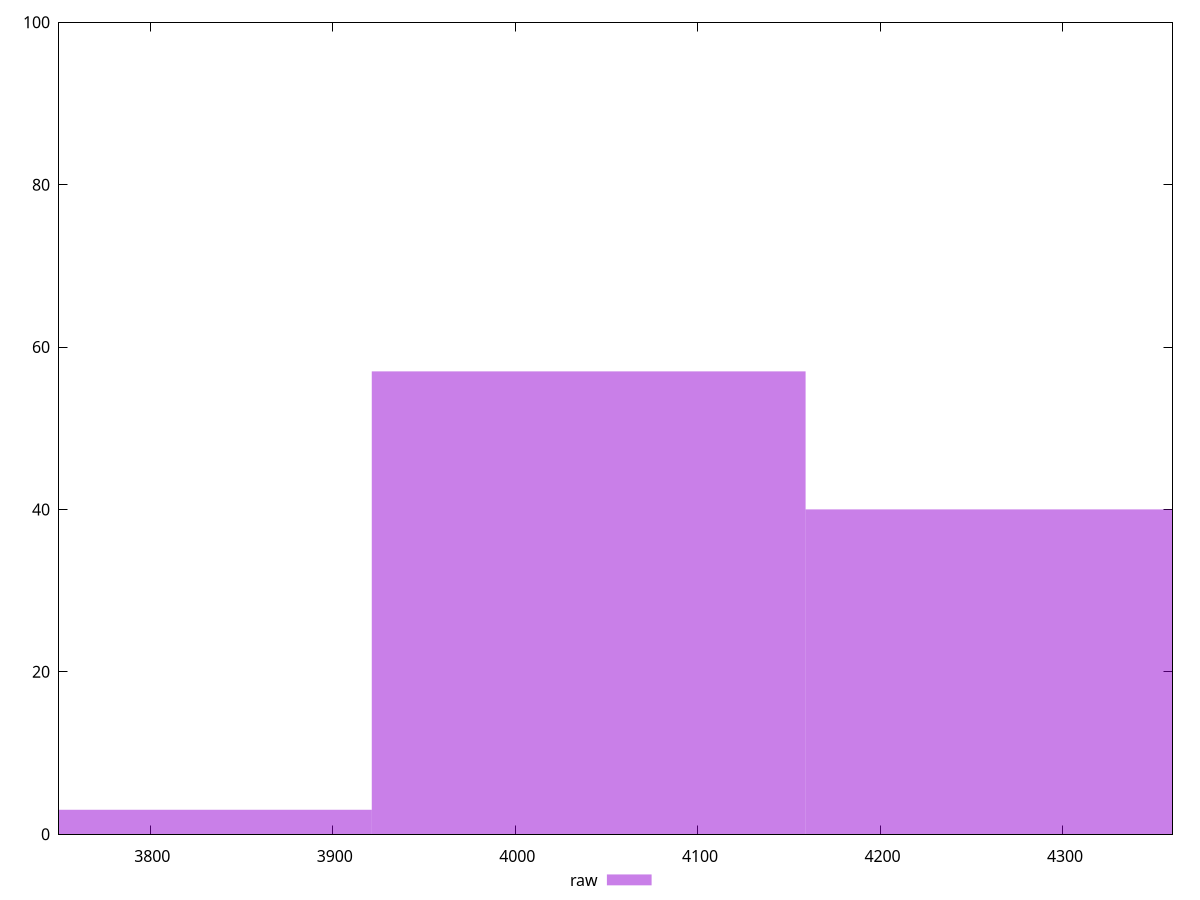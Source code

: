 reset

$raw <<EOF
4277.828688039683 40
4040.171538704145 57
3802.514389368607 3
EOF

set key outside below
set boxwidth 237.65714933553795
set xrange [3750:4360]
set yrange [0:100]
set trange [0:100]
set style fill transparent solid 0.5 noborder
set terminal svg size 640, 490 enhanced background rgb 'white'
set output "reports/report_00031_2021-02-24T23-18-18.084Z/unused-javascript/samples/music/raw/histogram.svg"

plot $raw title "raw" with boxes

reset
